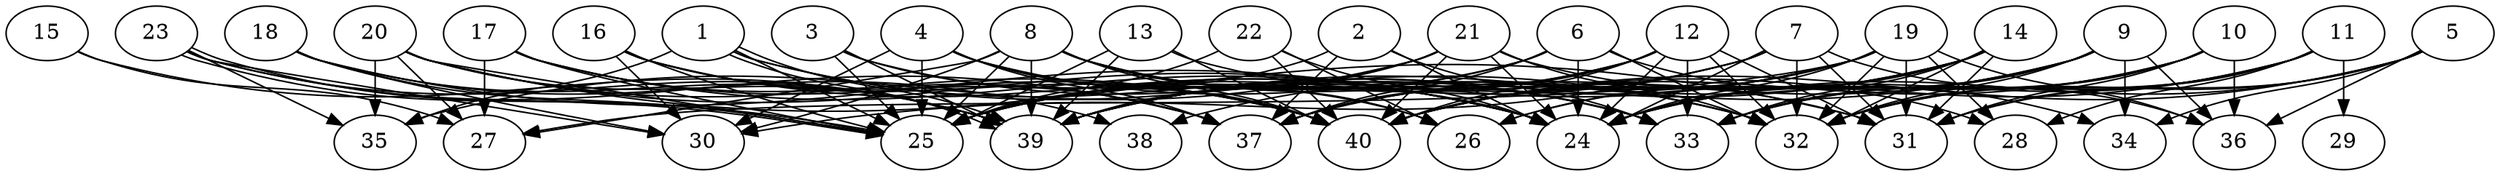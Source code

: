 // DAG (tier=3-complex, mode=compute, n=40, ccr=0.498, fat=0.774, density=0.791, regular=0.328, jump=0.213, mindata=1048576, maxdata=16777216)
// DAG automatically generated by daggen at Sun Aug 24 16:33:34 2025
// /home/ermia/Project/Environments/daggen/bin/daggen --dot --ccr 0.498 --fat 0.774 --regular 0.328 --density 0.791 --jump 0.213 --mindata 1048576 --maxdata 16777216 -n 40 
digraph G {
  1 [size="743764099649354334208", alpha="0.15", expect_size="371882049824677167104"]
  1 -> 25 [size ="656719826911232"]
  1 -> 32 [size ="656719826911232"]
  1 -> 33 [size ="656719826911232"]
  1 -> 35 [size ="656719826911232"]
  1 -> 39 [size ="656719826911232"]
  1 -> 39 [size ="656719826911232"]
  2 [size="4349117534175186944", alpha="0.13", expect_size="2174558767087593472"]
  2 -> 24 [size ="1745264792567808"]
  2 -> 25 [size ="1745264792567808"]
  2 -> 33 [size ="1745264792567808"]
  2 -> 37 [size ="1745264792567808"]
  3 [size="3796128955155324", alpha="0.00", expect_size="1898064477577662"]
  3 -> 25 [size ="420371945750528"]
  3 -> 33 [size ="420371945750528"]
  3 -> 39 [size ="420371945750528"]
  3 -> 40 [size ="420371945750528"]
  4 [size="5363354674034367", alpha="0.12", expect_size="2681677337017183"]
  4 -> 25 [size ="227264377651200"]
  4 -> 26 [size ="227264377651200"]
  4 -> 30 [size ="227264377651200"]
  4 -> 32 [size ="227264377651200"]
  4 -> 37 [size ="227264377651200"]
  4 -> 40 [size ="227264377651200"]
  5 [size="2543257407862079488000", alpha="0.18", expect_size="1271628703931039744000"]
  5 -> 24 [size ="1490562528051200"]
  5 -> 31 [size ="1490562528051200"]
  5 -> 32 [size ="1490562528051200"]
  5 -> 34 [size ="1490562528051200"]
  5 -> 36 [size ="1490562528051200"]
  5 -> 40 [size ="1490562528051200"]
  6 [size="71646290377476931584", alpha="0.20", expect_size="35823145188738465792"]
  6 -> 24 [size ="138002131058688"]
  6 -> 25 [size ="138002131058688"]
  6 -> 28 [size ="138002131058688"]
  6 -> 32 [size ="138002131058688"]
  6 -> 37 [size ="138002131058688"]
  6 -> 39 [size ="138002131058688"]
  7 [size="1540901909517842", alpha="0.16", expect_size="770450954758921"]
  7 -> 24 [size ="46602483924992"]
  7 -> 25 [size ="46602483924992"]
  7 -> 30 [size ="46602483924992"]
  7 -> 31 [size ="46602483924992"]
  7 -> 32 [size ="46602483924992"]
  7 -> 36 [size ="46602483924992"]
  7 -> 39 [size ="46602483924992"]
  8 [size="224131706089249964032", alpha="0.17", expect_size="112065853044624982016"]
  8 -> 24 [size ="295183572795392"]
  8 -> 25 [size ="295183572795392"]
  8 -> 26 [size ="295183572795392"]
  8 -> 27 [size ="295183572795392"]
  8 -> 30 [size ="295183572795392"]
  8 -> 32 [size ="295183572795392"]
  8 -> 33 [size ="295183572795392"]
  8 -> 39 [size ="295183572795392"]
  8 -> 40 [size ="295183572795392"]
  9 [size="889478353810608", alpha="0.18", expect_size="444739176905304"]
  9 -> 24 [size ="14264123260928"]
  9 -> 26 [size ="14264123260928"]
  9 -> 32 [size ="14264123260928"]
  9 -> 33 [size ="14264123260928"]
  9 -> 34 [size ="14264123260928"]
  9 -> 36 [size ="14264123260928"]
  9 -> 37 [size ="14264123260928"]
  9 -> 39 [size ="14264123260928"]
  10 [size="86384668095608416", alpha="0.03", expect_size="43192334047804208"]
  10 -> 24 [size ="1358971138998272"]
  10 -> 31 [size ="1358971138998272"]
  10 -> 32 [size ="1358971138998272"]
  10 -> 33 [size ="1358971138998272"]
  10 -> 36 [size ="1358971138998272"]
  10 -> 40 [size ="1358971138998272"]
  11 [size="341963490697739", alpha="0.06", expect_size="170981745348869"]
  11 -> 24 [size ="11819288625152"]
  11 -> 28 [size ="11819288625152"]
  11 -> 29 [size ="11819288625152"]
  11 -> 31 [size ="11819288625152"]
  11 -> 32 [size ="11819288625152"]
  11 -> 33 [size ="11819288625152"]
  11 -> 40 [size ="11819288625152"]
  12 [size="1446368862840203247616", alpha="0.09", expect_size="723184431420101623808"]
  12 -> 24 [size ="1023157980889088"]
  12 -> 25 [size ="1023157980889088"]
  12 -> 31 [size ="1023157980889088"]
  12 -> 32 [size ="1023157980889088"]
  12 -> 33 [size ="1023157980889088"]
  12 -> 37 [size ="1023157980889088"]
  12 -> 39 [size ="1023157980889088"]
  12 -> 40 [size ="1023157980889088"]
  13 [size="2025506162346435805184", alpha="0.19", expect_size="1012753081173217902592"]
  13 -> 25 [size ="1280694957375488"]
  13 -> 31 [size ="1280694957375488"]
  13 -> 39 [size ="1280694957375488"]
  13 -> 40 [size ="1280694957375488"]
  14 [size="3913954110373625856", alpha="0.02", expect_size="1956977055186812928"]
  14 -> 24 [size ="19868594208768"]
  14 -> 26 [size ="19868594208768"]
  14 -> 31 [size ="19868594208768"]
  14 -> 32 [size ="19868594208768"]
  14 -> 33 [size ="19868594208768"]
  14 -> 38 [size ="19868594208768"]
  14 -> 39 [size ="19868594208768"]
  14 -> 40 [size ="19868594208768"]
  15 [size="710697505242444288", alpha="0.00", expect_size="355348752621222144"]
  15 -> 27 [size ="1106693920391168"]
  15 -> 39 [size ="1106693920391168"]
  16 [size="28348054156925456", alpha="0.01", expect_size="14174027078462728"]
  16 -> 24 [size ="29648696115200"]
  16 -> 25 [size ="29648696115200"]
  16 -> 30 [size ="29648696115200"]
  16 -> 37 [size ="29648696115200"]
  16 -> 40 [size ="29648696115200"]
  17 [size="108656977462165504000", alpha="0.20", expect_size="54328488731082752000"]
  17 -> 24 [size ="182163655884800"]
  17 -> 25 [size ="182163655884800"]
  17 -> 27 [size ="182163655884800"]
  17 -> 37 [size ="182163655884800"]
  17 -> 40 [size ="182163655884800"]
  18 [size="391657609905569792000", alpha="0.08", expect_size="195828804952784896000"]
  18 -> 24 [size ="428247036723200"]
  18 -> 25 [size ="428247036723200"]
  18 -> 30 [size ="428247036723200"]
  18 -> 38 [size ="428247036723200"]
  18 -> 39 [size ="428247036723200"]
  19 [size="2170866994191357184", alpha="0.11", expect_size="1085433497095678592"]
  19 -> 24 [size ="1753259748360192"]
  19 -> 25 [size ="1753259748360192"]
  19 -> 27 [size ="1753259748360192"]
  19 -> 28 [size ="1753259748360192"]
  19 -> 31 [size ="1753259748360192"]
  19 -> 32 [size ="1753259748360192"]
  19 -> 36 [size ="1753259748360192"]
  19 -> 37 [size ="1753259748360192"]
  19 -> 39 [size ="1753259748360192"]
  19 -> 40 [size ="1753259748360192"]
  20 [size="21049976977247896", alpha="0.04", expect_size="10524988488623948"]
  20 -> 24 [size ="517981142515712"]
  20 -> 25 [size ="517981142515712"]
  20 -> 27 [size ="517981142515712"]
  20 -> 31 [size ="517981142515712"]
  20 -> 35 [size ="517981142515712"]
  20 -> 39 [size ="517981142515712"]
  20 -> 40 [size ="517981142515712"]
  21 [size="33531837565431436", alpha="0.15", expect_size="16765918782715718"]
  21 -> 24 [size ="1262723413311488"]
  21 -> 25 [size ="1262723413311488"]
  21 -> 32 [size ="1262723413311488"]
  21 -> 34 [size ="1262723413311488"]
  21 -> 35 [size ="1262723413311488"]
  21 -> 39 [size ="1262723413311488"]
  21 -> 40 [size ="1262723413311488"]
  22 [size="8125425551961562", alpha="0.05", expect_size="4062712775980781"]
  22 -> 24 [size ="789284126720000"]
  22 -> 25 [size ="789284126720000"]
  22 -> 26 [size ="789284126720000"]
  22 -> 40 [size ="789284126720000"]
  23 [size="201911485728366432", alpha="0.04", expect_size="100955742864183216"]
  23 -> 25 [size ="86329379520512"]
  23 -> 25 [size ="86329379520512"]
  23 -> 30 [size ="86329379520512"]
  23 -> 35 [size ="86329379520512"]
  23 -> 37 [size ="86329379520512"]
  23 -> 39 [size ="86329379520512"]
  24 [size="14348056711196049408", alpha="0.06", expect_size="7174028355598024704"]
  25 [size="12695612281659898", alpha="0.18", expect_size="6347806140829949"]
  26 [size="2101267563984954880", alpha="0.12", expect_size="1050633781992477440"]
  27 [size="4438329052237665792", alpha="0.05", expect_size="2219164526118832896"]
  28 [size="11619041971265416", alpha="0.06", expect_size="5809520985632708"]
  29 [size="539308618774086680576", alpha="0.00", expect_size="269654309387043340288"]
  30 [size="51622995993287488", alpha="0.15", expect_size="25811497996643744"]
  31 [size="50660466391357352", alpha="0.17", expect_size="25330233195678676"]
  32 [size="748457270529784192", alpha="0.01", expect_size="374228635264892096"]
  33 [size="492302429821698310144", alpha="0.03", expect_size="246151214910849155072"]
  34 [size="2249427901464916992", alpha="0.16", expect_size="1124713950732458496"]
  35 [size="9857775354919264", alpha="0.16", expect_size="4928887677459632"]
  36 [size="807135209771036", alpha="0.10", expect_size="403567604885518"]
  37 [size="6237204960310906", alpha="0.12", expect_size="3118602480155453"]
  38 [size="2737797845872559", alpha="0.17", expect_size="1368898922936279"]
  39 [size="5173530619885175", alpha="0.17", expect_size="2586765309942587"]
  40 [size="30368567691755516", alpha="0.18", expect_size="15184283845877758"]
}
